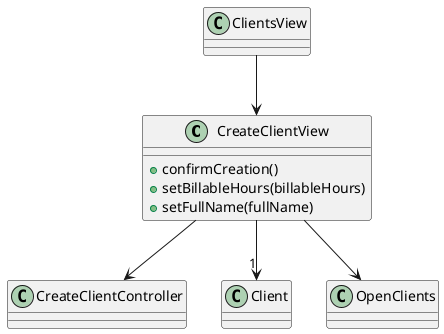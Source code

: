 @startuml
	class CreateClientView {
	+confirmCreation()
	+setBillableHours(billableHours)
	+setFullName(fullName)
	}

	CreateClientView --> CreateClientController
	ClientsView --> CreateClientView
	CreateClientView --> "1" Client
	CreateClientView --> OpenClients
@enduml